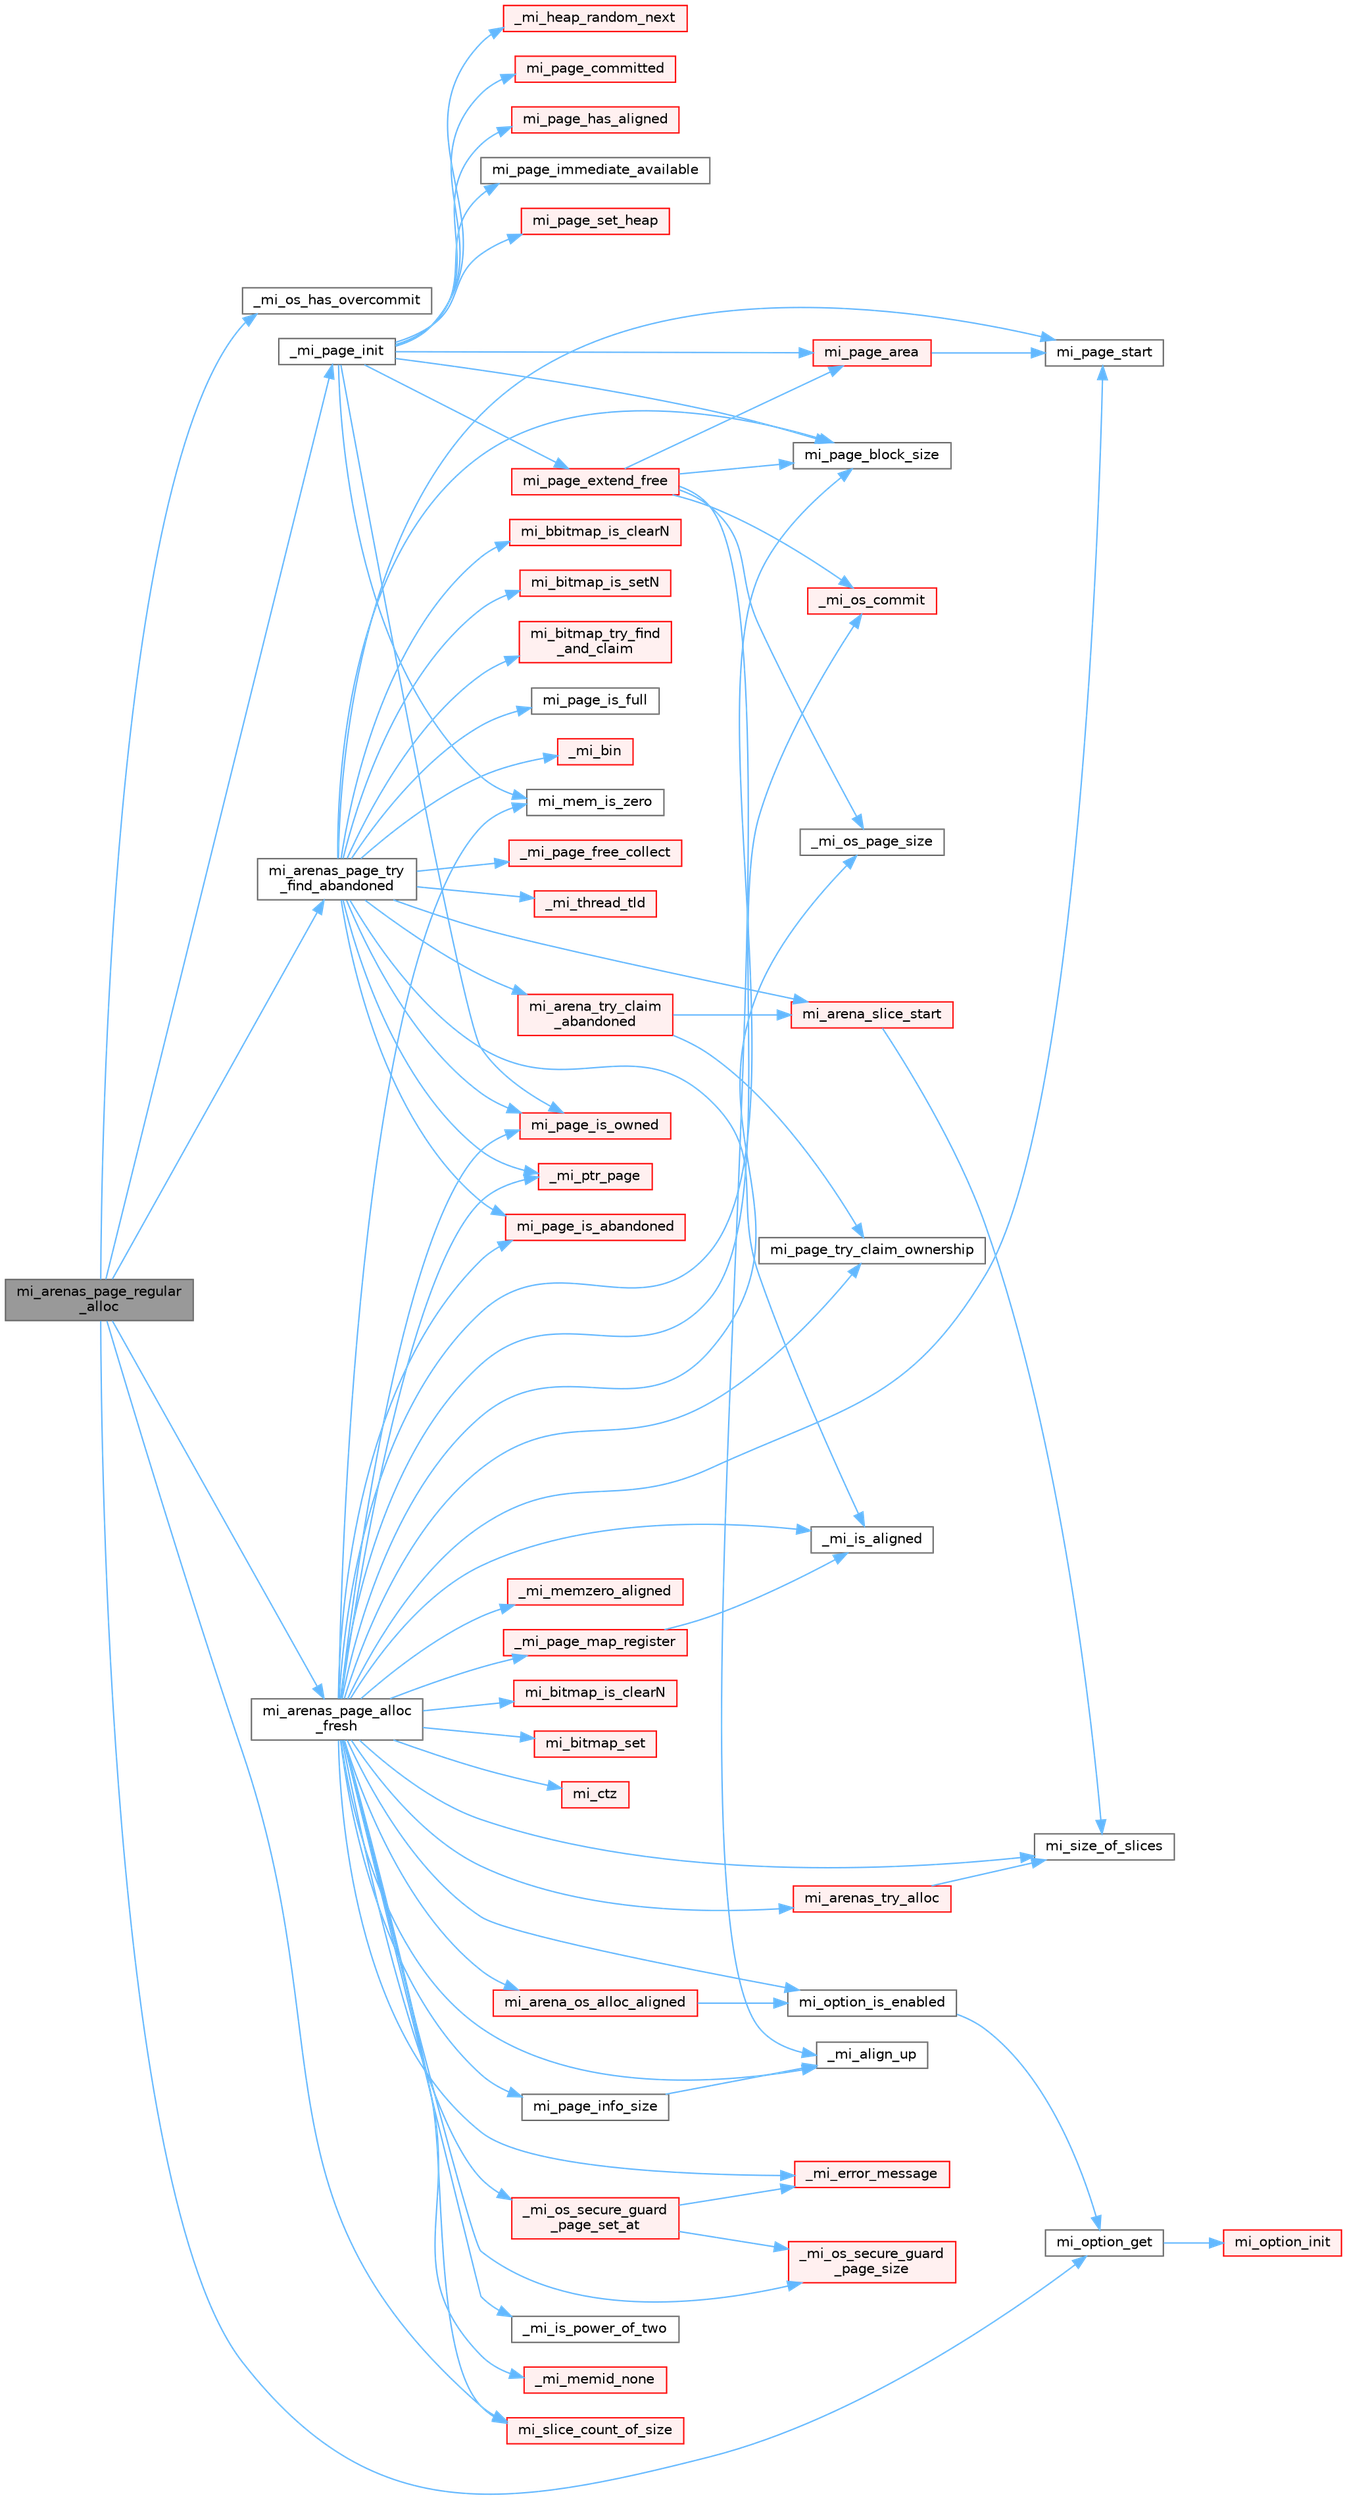 digraph "mi_arenas_page_regular_alloc"
{
 // LATEX_PDF_SIZE
  bgcolor="transparent";
  edge [fontname=Helvetica,fontsize=10,labelfontname=Helvetica,labelfontsize=10];
  node [fontname=Helvetica,fontsize=10,shape=box,height=0.2,width=0.4];
  rankdir="LR";
  Node1 [id="Node000001",label="mi_arenas_page_regular\l_alloc",height=0.2,width=0.4,color="gray40", fillcolor="grey60", style="filled", fontcolor="black",tooltip=" "];
  Node1 -> Node2 [id="edge76_Node000001_Node000002",color="steelblue1",style="solid",tooltip=" "];
  Node2 [id="Node000002",label="_mi_os_has_overcommit",height=0.2,width=0.4,color="grey40", fillcolor="white", style="filled",URL="$os_8c.html#ab15bd169082d58502da1d18e7ae61044",tooltip=" "];
  Node1 -> Node3 [id="edge77_Node000001_Node000003",color="steelblue1",style="solid",tooltip=" "];
  Node3 [id="Node000003",label="_mi_page_init",height=0.2,width=0.4,color="grey40", fillcolor="white", style="filled",URL="$page_8c.html#a93f6b93722ef321c7a3b3f121c1aa3bd",tooltip=" "];
  Node3 -> Node4 [id="edge78_Node000003_Node000004",color="steelblue1",style="solid",tooltip=" "];
  Node4 [id="Node000004",label="_mi_heap_random_next",height=0.2,width=0.4,color="red", fillcolor="#FFF0F0", style="filled",URL="$heap_8c.html#a68ddb5f2c595ea9d4e8d450342b4713c",tooltip=" "];
  Node3 -> Node10 [id="edge79_Node000003_Node000010",color="steelblue1",style="solid",tooltip=" "];
  Node10 [id="Node000010",label="mi_mem_is_zero",height=0.2,width=0.4,color="grey40", fillcolor="white", style="filled",URL="$_e_a_s_t_l_2packages_2mimalloc_2include_2mimalloc_2internal_8h.html#a8391ae55dd6885bd38593f740fd349a4",tooltip=" "];
  Node3 -> Node11 [id="edge80_Node000003_Node000011",color="steelblue1",style="solid",tooltip=" "];
  Node11 [id="Node000011",label="mi_page_area",height=0.2,width=0.4,color="red", fillcolor="#FFF0F0", style="filled",URL="$_e_a_s_t_l_2packages_2mimalloc_2include_2mimalloc_2internal_8h.html#ab02bec7b56343136344cb9441cb889c7",tooltip=" "];
  Node11 -> Node14 [id="edge81_Node000011_Node000014",color="steelblue1",style="solid",tooltip=" "];
  Node14 [id="Node000014",label="mi_page_start",height=0.2,width=0.4,color="grey40", fillcolor="white", style="filled",URL="$_e_a_s_t_l_2packages_2mimalloc_2include_2mimalloc_2internal_8h.html#a95e8b035747d340ad060f5cf0811b7e9",tooltip=" "];
  Node3 -> Node13 [id="edge82_Node000003_Node000013",color="steelblue1",style="solid",tooltip=" "];
  Node13 [id="Node000013",label="mi_page_block_size",height=0.2,width=0.4,color="grey40", fillcolor="white", style="filled",URL="$_e_a_s_t_l_2packages_2mimalloc_2include_2mimalloc_2internal_8h.html#a6134893990c1f09da2b40092ceecc780",tooltip=" "];
  Node3 -> Node15 [id="edge83_Node000003_Node000015",color="steelblue1",style="solid",tooltip=" "];
  Node15 [id="Node000015",label="mi_page_committed",height=0.2,width=0.4,color="red", fillcolor="#FFF0F0", style="filled",URL="$_e_a_s_t_l_2packages_2mimalloc_2include_2mimalloc_2internal_8h.html#a0ebedfe1875740753164d3bf0a948d31",tooltip=" "];
  Node3 -> Node17 [id="edge84_Node000003_Node000017",color="steelblue1",style="solid",tooltip=" "];
  Node17 [id="Node000017",label="mi_page_extend_free",height=0.2,width=0.4,color="red", fillcolor="#FFF0F0", style="filled",URL="$page_8c.html#a40c7a483e3c04fdcf8d9a16bc6e6cea5",tooltip=" "];
  Node17 -> Node18 [id="edge85_Node000017_Node000018",color="steelblue1",style="solid",tooltip=" "];
  Node18 [id="Node000018",label="_mi_align_up",height=0.2,width=0.4,color="grey40", fillcolor="white", style="filled",URL="$_e_a_s_t_l_2packages_2mimalloc_2include_2mimalloc_2internal_8h.html#a7f35944d44d8a16365072023dd19e0da",tooltip=" "];
  Node17 -> Node19 [id="edge86_Node000017_Node000019",color="steelblue1",style="solid",tooltip=" "];
  Node19 [id="Node000019",label="_mi_os_commit",height=0.2,width=0.4,color="red", fillcolor="#FFF0F0", style="filled",URL="$os_8c.html#acef931ae1be3c3ddb6ee125a8267a84e",tooltip=" "];
  Node17 -> Node60 [id="edge87_Node000017_Node000060",color="steelblue1",style="solid",tooltip=" "];
  Node60 [id="Node000060",label="_mi_os_page_size",height=0.2,width=0.4,color="grey40", fillcolor="white", style="filled",URL="$os_8c.html#a723e4c95209d4c6282b53317473e83d5",tooltip=" "];
  Node17 -> Node11 [id="edge88_Node000017_Node000011",color="steelblue1",style="solid",tooltip=" "];
  Node17 -> Node13 [id="edge89_Node000017_Node000013",color="steelblue1",style="solid",tooltip=" "];
  Node3 -> Node72 [id="edge90_Node000003_Node000072",color="steelblue1",style="solid",tooltip=" "];
  Node72 [id="Node000072",label="mi_page_has_aligned",height=0.2,width=0.4,color="red", fillcolor="#FFF0F0", style="filled",URL="$_e_a_s_t_l_2packages_2mimalloc_2include_2mimalloc_2internal_8h.html#ae0b5641b1e2fabf59c84685e08520852",tooltip=" "];
  Node3 -> Node75 [id="edge91_Node000003_Node000075",color="steelblue1",style="solid",tooltip=" "];
  Node75 [id="Node000075",label="mi_page_immediate_available",height=0.2,width=0.4,color="grey40", fillcolor="white", style="filled",URL="$_e_a_s_t_l_2packages_2mimalloc_2include_2mimalloc_2internal_8h.html#a87596f606325115ec4f43046dfd3d64a",tooltip=" "];
  Node3 -> Node76 [id="edge92_Node000003_Node000076",color="steelblue1",style="solid",tooltip=" "];
  Node76 [id="Node000076",label="mi_page_is_owned",height=0.2,width=0.4,color="red", fillcolor="#FFF0F0", style="filled",URL="$_e_a_s_t_l_2packages_2mimalloc_2include_2mimalloc_2internal_8h.html#af56ec67c6f794de0f36d59a6390ab4c7",tooltip=" "];
  Node3 -> Node78 [id="edge93_Node000003_Node000078",color="steelblue1",style="solid",tooltip=" "];
  Node78 [id="Node000078",label="mi_page_set_heap",height=0.2,width=0.4,color="red", fillcolor="#FFF0F0", style="filled",URL="$_e_a_s_t_l_2packages_2mimalloc_2include_2mimalloc_2internal_8h.html#a4f0664d2a3d9c81776a0f90311aef474",tooltip=" "];
  Node1 -> Node79 [id="edge94_Node000001_Node000079",color="steelblue1",style="solid",tooltip=" "];
  Node79 [id="Node000079",label="mi_arenas_page_alloc\l_fresh",height=0.2,width=0.4,color="grey40", fillcolor="white", style="filled",URL="$arena_8c.html#a8ec3eb385e20906f3e68a26faf3e9643",tooltip=" "];
  Node79 -> Node18 [id="edge95_Node000079_Node000018",color="steelblue1",style="solid",tooltip=" "];
  Node79 -> Node80 [id="edge96_Node000079_Node000080",color="steelblue1",style="solid",tooltip=" "];
  Node80 [id="Node000080",label="_mi_error_message",height=0.2,width=0.4,color="red", fillcolor="#FFF0F0", style="filled",URL="$options_8c.html#a2bebc073bcaac71658e57bb260c2e426",tooltip=" "];
  Node79 -> Node82 [id="edge97_Node000079_Node000082",color="steelblue1",style="solid",tooltip=" "];
  Node82 [id="Node000082",label="_mi_is_aligned",height=0.2,width=0.4,color="grey40", fillcolor="white", style="filled",URL="$_e_a_s_t_l_2packages_2mimalloc_2include_2mimalloc_2internal_8h.html#ad446ae4d82cbdbd78dfbe46fa2330555",tooltip=" "];
  Node79 -> Node83 [id="edge98_Node000079_Node000083",color="steelblue1",style="solid",tooltip=" "];
  Node83 [id="Node000083",label="_mi_is_power_of_two",height=0.2,width=0.4,color="grey40", fillcolor="white", style="filled",URL="$_e_a_s_t_l_2packages_2mimalloc_2include_2mimalloc_2internal_8h.html#ac46068515202fb9642f6b2610836bd82",tooltip=" "];
  Node79 -> Node84 [id="edge99_Node000079_Node000084",color="steelblue1",style="solid",tooltip=" "];
  Node84 [id="Node000084",label="_mi_memid_none",height=0.2,width=0.4,color="red", fillcolor="#FFF0F0", style="filled",URL="$_e_a_s_t_l_2packages_2mimalloc_2include_2mimalloc_2internal_8h.html#a130091d8591ac82c587dace216eca4d2",tooltip=" "];
  Node79 -> Node86 [id="edge100_Node000079_Node000086",color="steelblue1",style="solid",tooltip=" "];
  Node86 [id="Node000086",label="_mi_memzero_aligned",height=0.2,width=0.4,color="red", fillcolor="#FFF0F0", style="filled",URL="$_e_a_s_t_l_2packages_2mimalloc_2include_2mimalloc_2internal_8h.html#aa1d3beee9d492fc175ac2584e50fd8ea",tooltip=" "];
  Node79 -> Node19 [id="edge101_Node000079_Node000019",color="steelblue1",style="solid",tooltip=" "];
  Node79 -> Node60 [id="edge102_Node000079_Node000060",color="steelblue1",style="solid",tooltip=" "];
  Node79 -> Node89 [id="edge103_Node000079_Node000089",color="steelblue1",style="solid",tooltip=" "];
  Node89 [id="Node000089",label="_mi_os_secure_guard\l_page_set_at",height=0.2,width=0.4,color="red", fillcolor="#FFF0F0", style="filled",URL="$os_8c.html#ab8a90f7c45f09eeb46adb1677f438827",tooltip=" "];
  Node89 -> Node80 [id="edge104_Node000089_Node000080",color="steelblue1",style="solid",tooltip=" "];
  Node89 -> Node95 [id="edge105_Node000089_Node000095",color="steelblue1",style="solid",tooltip=" "];
  Node95 [id="Node000095",label="_mi_os_secure_guard\l_page_size",height=0.2,width=0.4,color="red", fillcolor="#FFF0F0", style="filled",URL="$os_8c.html#a2daf38bcf9e1a42db5038d237354fbe2",tooltip=" "];
  Node79 -> Node95 [id="edge106_Node000079_Node000095",color="steelblue1",style="solid",tooltip=" "];
  Node79 -> Node97 [id="edge107_Node000079_Node000097",color="steelblue1",style="solid",tooltip=" "];
  Node97 [id="Node000097",label="_mi_page_map_register",height=0.2,width=0.4,color="red", fillcolor="#FFF0F0", style="filled",URL="$page-map_8c.html#a408efa9baa877e4ccfcf3e9429bcbc01",tooltip=" "];
  Node97 -> Node82 [id="edge108_Node000097_Node000082",color="steelblue1",style="solid",tooltip=" "];
  Node79 -> Node141 [id="edge109_Node000079_Node000141",color="steelblue1",style="solid",tooltip=" "];
  Node141 [id="Node000141",label="_mi_ptr_page",height=0.2,width=0.4,color="red", fillcolor="#FFF0F0", style="filled",URL="$_e_a_s_t_l_2packages_2mimalloc_2include_2mimalloc_2internal_8h.html#acd84a462a2045538d19ecc56e6cc29f6",tooltip=" "];
  Node79 -> Node146 [id="edge110_Node000079_Node000146",color="steelblue1",style="solid",tooltip=" "];
  Node146 [id="Node000146",label="mi_arena_os_alloc_aligned",height=0.2,width=0.4,color="red", fillcolor="#FFF0F0", style="filled",URL="$arena_8c.html#a2006e5e5adff15eb41bb9ab90570fbe2",tooltip=" "];
  Node146 -> Node24 [id="edge111_Node000146_Node000024",color="steelblue1",style="solid",tooltip=" "];
  Node24 [id="Node000024",label="mi_option_is_enabled",height=0.2,width=0.4,color="grey40", fillcolor="white", style="filled",URL="$group__options.html#ga459ad98f18b3fc9275474807fe0ca188",tooltip=" "];
  Node24 -> Node25 [id="edge112_Node000024_Node000025",color="steelblue1",style="solid",tooltip=" "];
  Node25 [id="Node000025",label="mi_option_get",height=0.2,width=0.4,color="grey40", fillcolor="white", style="filled",URL="$group__options.html#ga7e8af195cc81d3fa64ccf2662caa565a",tooltip=" "];
  Node25 -> Node26 [id="edge113_Node000025_Node000026",color="steelblue1",style="solid",tooltip=" "];
  Node26 [id="Node000026",label="mi_option_init",height=0.2,width=0.4,color="red", fillcolor="#FFF0F0", style="filled",URL="$options_8c.html#a61970c5b942f29a5dea8a39742421cfe",tooltip=" "];
  Node79 -> Node151 [id="edge114_Node000079_Node000151",color="steelblue1",style="solid",tooltip=" "];
  Node151 [id="Node000151",label="mi_arenas_try_alloc",height=0.2,width=0.4,color="red", fillcolor="#FFF0F0", style="filled",URL="$arena_8c.html#a7bb972f39f5597d5721a9a2f8139fdf8",tooltip=" "];
  Node151 -> Node216 [id="edge115_Node000151_Node000216",color="steelblue1",style="solid",tooltip=" "];
  Node216 [id="Node000216",label="mi_size_of_slices",height=0.2,width=0.4,color="grey40", fillcolor="white", style="filled",URL="$_e_a_s_t_l_2packages_2mimalloc_2include_2mimalloc_2internal_8h.html#ae8e31ea92ee1ee2f1a93ea87d0184436",tooltip=" "];
  Node79 -> Node274 [id="edge116_Node000079_Node000274",color="steelblue1",style="solid",tooltip=" "];
  Node274 [id="Node000274",label="mi_bitmap_is_clearN",height=0.2,width=0.4,color="red", fillcolor="#FFF0F0", style="filled",URL="$bitmap_8h.html#af936c34984e522b68823945d71373534",tooltip=" "];
  Node79 -> Node275 [id="edge117_Node000079_Node000275",color="steelblue1",style="solid",tooltip=" "];
  Node275 [id="Node000275",label="mi_bitmap_set",height=0.2,width=0.4,color="red", fillcolor="#FFF0F0", style="filled",URL="$bitmap_8c.html#a929cc4a78e5271092ab20f25c10ba956",tooltip=" "];
  Node79 -> Node247 [id="edge118_Node000079_Node000247",color="steelblue1",style="solid",tooltip=" "];
  Node247 [id="Node000247",label="mi_ctz",height=0.2,width=0.4,color="red", fillcolor="#FFF0F0", style="filled",URL="$bits_8h.html#a8eb514b948438b609030d3d13c0d1c6d",tooltip=" "];
  Node79 -> Node10 [id="edge119_Node000079_Node000010",color="steelblue1",style="solid",tooltip=" "];
  Node79 -> Node24 [id="edge120_Node000079_Node000024",color="steelblue1",style="solid",tooltip=" "];
  Node79 -> Node13 [id="edge121_Node000079_Node000013",color="steelblue1",style="solid",tooltip=" "];
  Node79 -> Node276 [id="edge122_Node000079_Node000276",color="steelblue1",style="solid",tooltip=" "];
  Node276 [id="Node000276",label="mi_page_info_size",height=0.2,width=0.4,color="grey40", fillcolor="white", style="filled",URL="$_e_a_s_t_l_2packages_2mimalloc_2include_2mimalloc_2internal_8h.html#a843e94fe943ee716de387f8f54f1fa34",tooltip=" "];
  Node276 -> Node18 [id="edge123_Node000276_Node000018",color="steelblue1",style="solid",tooltip=" "];
  Node79 -> Node277 [id="edge124_Node000079_Node000277",color="steelblue1",style="solid",tooltip=" "];
  Node277 [id="Node000277",label="mi_page_is_abandoned",height=0.2,width=0.4,color="red", fillcolor="#FFF0F0", style="filled",URL="$_e_a_s_t_l_2packages_2mimalloc_2include_2mimalloc_2internal_8h.html#aa75f964d916bd58a37861b88491c51fb",tooltip=" "];
  Node79 -> Node76 [id="edge125_Node000079_Node000076",color="steelblue1",style="solid",tooltip=" "];
  Node79 -> Node14 [id="edge126_Node000079_Node000014",color="steelblue1",style="solid",tooltip=" "];
  Node79 -> Node279 [id="edge127_Node000079_Node000279",color="steelblue1",style="solid",tooltip=" "];
  Node279 [id="Node000279",label="mi_page_try_claim_ownership",height=0.2,width=0.4,color="grey40", fillcolor="white", style="filled",URL="$_e_a_s_t_l_2packages_2mimalloc_2include_2mimalloc_2internal_8h.html#a169f87a15e28a034692b692e86022baa",tooltip=" "];
  Node79 -> Node216 [id="edge128_Node000079_Node000216",color="steelblue1",style="solid",tooltip=" "];
  Node79 -> Node101 [id="edge129_Node000079_Node000101",color="steelblue1",style="solid",tooltip=" "];
  Node101 [id="Node000101",label="mi_slice_count_of_size",height=0.2,width=0.4,color="red", fillcolor="#FFF0F0", style="filled",URL="$_e_a_s_t_l_2packages_2mimalloc_2include_2mimalloc_2internal_8h.html#a9ad8412b6af23e1040840727a59cc9b5",tooltip=" "];
  Node1 -> Node280 [id="edge130_Node000001_Node000280",color="steelblue1",style="solid",tooltip=" "];
  Node280 [id="Node000280",label="mi_arenas_page_try\l_find_abandoned",height=0.2,width=0.4,color="grey40", fillcolor="white", style="filled",URL="$arena_8c.html#ad2db9f94b60c1baa96a3c01815973009",tooltip=" "];
  Node280 -> Node281 [id="edge131_Node000280_Node000281",color="steelblue1",style="solid",tooltip=" "];
  Node281 [id="Node000281",label="_mi_bin",height=0.2,width=0.4,color="red", fillcolor="#FFF0F0", style="filled",URL="$page-queue_8c.html#a0d92abe27db4a21968468b2fe73473d6",tooltip=" "];
  Node280 -> Node82 [id="edge132_Node000280_Node000082",color="steelblue1",style="solid",tooltip=" "];
  Node280 -> Node284 [id="edge133_Node000280_Node000284",color="steelblue1",style="solid",tooltip=" "];
  Node284 [id="Node000284",label="_mi_page_free_collect",height=0.2,width=0.4,color="red", fillcolor="#FFF0F0", style="filled",URL="$page_8c.html#ae2b78e1e45e4ac3db8102e9d333d2972",tooltip=" "];
  Node280 -> Node141 [id="edge134_Node000280_Node000141",color="steelblue1",style="solid",tooltip=" "];
  Node280 -> Node295 [id="edge135_Node000280_Node000295",color="steelblue1",style="solid",tooltip=" "];
  Node295 [id="Node000295",label="_mi_thread_tld",height=0.2,width=0.4,color="red", fillcolor="#FFF0F0", style="filled",URL="$_e_a_s_t_l_2packages_2mimalloc_2src_2init_8c.html#a41f271719fb503f4c4a39313aed7bee3",tooltip=" "];
  Node280 -> Node219 [id="edge136_Node000280_Node000219",color="steelblue1",style="solid",tooltip=" "];
  Node219 [id="Node000219",label="mi_arena_slice_start",height=0.2,width=0.4,color="red", fillcolor="#FFF0F0", style="filled",URL="$arena_8c.html#a0a2d2bb37e419baf7d346107e77c6e05",tooltip=" "];
  Node219 -> Node216 [id="edge137_Node000219_Node000216",color="steelblue1",style="solid",tooltip=" "];
  Node280 -> Node296 [id="edge138_Node000280_Node000296",color="steelblue1",style="solid",tooltip=" "];
  Node296 [id="Node000296",label="mi_arena_try_claim\l_abandoned",height=0.2,width=0.4,color="red", fillcolor="#FFF0F0", style="filled",URL="$arena_8c.html#a6bf740f5c9287ec8233485eb1d9bce25",tooltip=" "];
  Node296 -> Node219 [id="edge139_Node000296_Node000219",color="steelblue1",style="solid",tooltip=" "];
  Node296 -> Node279 [id="edge140_Node000296_Node000279",color="steelblue1",style="solid",tooltip=" "];
  Node280 -> Node220 [id="edge141_Node000280_Node000220",color="steelblue1",style="solid",tooltip=" "];
  Node220 [id="Node000220",label="mi_bbitmap_is_clearN",height=0.2,width=0.4,color="red", fillcolor="#FFF0F0", style="filled",URL="$bitmap_8h.html#a5424318442a5d1f904eab0d157bc777e",tooltip=" "];
  Node280 -> Node271 [id="edge142_Node000280_Node000271",color="steelblue1",style="solid",tooltip=" "];
  Node271 [id="Node000271",label="mi_bitmap_is_setN",height=0.2,width=0.4,color="red", fillcolor="#FFF0F0", style="filled",URL="$bitmap_8h.html#a1198ba479412d3f0fa55b87e40397dfa",tooltip=" "];
  Node280 -> Node332 [id="edge143_Node000280_Node000332",color="steelblue1",style="solid",tooltip=" "];
  Node332 [id="Node000332",label="mi_bitmap_try_find\l_and_claim",height=0.2,width=0.4,color="red", fillcolor="#FFF0F0", style="filled",URL="$bitmap_8c.html#ad3abd3ec821fcd51ee18dd26221eee99",tooltip=" "];
  Node280 -> Node13 [id="edge144_Node000280_Node000013",color="steelblue1",style="solid",tooltip=" "];
  Node280 -> Node277 [id="edge145_Node000280_Node000277",color="steelblue1",style="solid",tooltip=" "];
  Node280 -> Node324 [id="edge146_Node000280_Node000324",color="steelblue1",style="solid",tooltip=" "];
  Node324 [id="Node000324",label="mi_page_is_full",height=0.2,width=0.4,color="grey40", fillcolor="white", style="filled",URL="$_e_a_s_t_l_2packages_2mimalloc_2include_2mimalloc_2internal_8h.html#a36f23c498e9d9d6eede31eb1738754ec",tooltip=" "];
  Node280 -> Node76 [id="edge147_Node000280_Node000076",color="steelblue1",style="solid",tooltip=" "];
  Node280 -> Node14 [id="edge148_Node000280_Node000014",color="steelblue1",style="solid",tooltip=" "];
  Node1 -> Node25 [id="edge149_Node000001_Node000025",color="steelblue1",style="solid",tooltip=" "];
  Node1 -> Node101 [id="edge150_Node000001_Node000101",color="steelblue1",style="solid",tooltip=" "];
}
